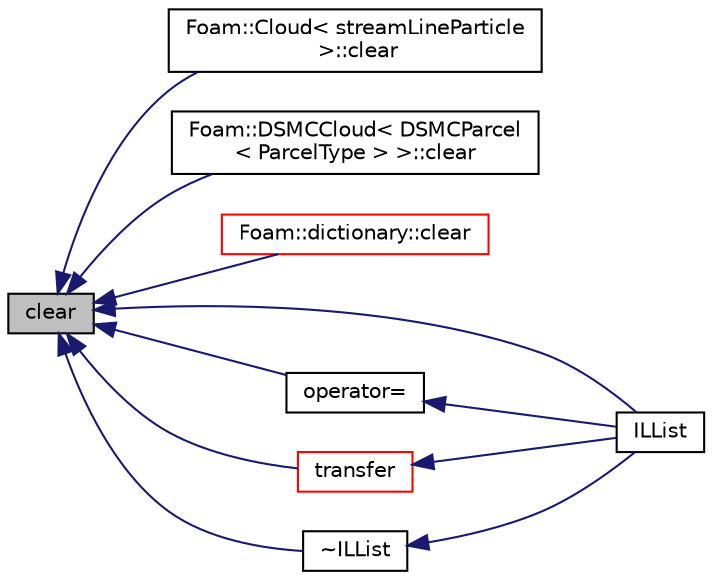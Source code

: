 digraph "clear"
{
  bgcolor="transparent";
  edge [fontname="Helvetica",fontsize="10",labelfontname="Helvetica",labelfontsize="10"];
  node [fontname="Helvetica",fontsize="10",shape=record];
  rankdir="LR";
  Node189 [label="clear",height=0.2,width=0.4,color="black", fillcolor="grey75", style="filled", fontcolor="black"];
  Node189 -> Node190 [dir="back",color="midnightblue",fontsize="10",style="solid",fontname="Helvetica"];
  Node190 [label="Foam::Cloud\< streamLineParticle\l \>::clear",height=0.2,width=0.4,color="black",URL="$a24697.html#ac8bb3912a3ce86b15842e79d0b421204"];
  Node189 -> Node191 [dir="back",color="midnightblue",fontsize="10",style="solid",fontname="Helvetica"];
  Node191 [label="Foam::DSMCCloud\< DSMCParcel\l\< ParcelType \> \>::clear",height=0.2,width=0.4,color="black",URL="$a24813.html#ac8bb3912a3ce86b15842e79d0b421204",tooltip="Clear the Cloud. "];
  Node189 -> Node192 [dir="back",color="midnightblue",fontsize="10",style="solid",fontname="Helvetica"];
  Node192 [label="Foam::dictionary::clear",height=0.2,width=0.4,color="red",URL="$a27129.html#ac8bb3912a3ce86b15842e79d0b421204",tooltip="Clear the dictionary. "];
  Node189 -> Node236 [dir="back",color="midnightblue",fontsize="10",style="solid",fontname="Helvetica"];
  Node236 [label="ILList",height=0.2,width=0.4,color="black",URL="$a26901.html#ab26101f20fc6fe43b7335ba0e7249063",tooltip="Construct given initial T. "];
  Node189 -> Node237 [dir="back",color="midnightblue",fontsize="10",style="solid",fontname="Helvetica"];
  Node237 [label="operator=",height=0.2,width=0.4,color="black",URL="$a26901.html#afd9ddd19ae990f5745f3a7aa56c9237f",tooltip="Assignment operator. "];
  Node237 -> Node236 [dir="back",color="midnightblue",fontsize="10",style="solid",fontname="Helvetica"];
  Node189 -> Node238 [dir="back",color="midnightblue",fontsize="10",style="solid",fontname="Helvetica"];
  Node238 [label="transfer",height=0.2,width=0.4,color="red",URL="$a26901.html#a164411d75b8c32d56315907b7b083c02",tooltip="Transfer the contents of the argument into this List. "];
  Node238 -> Node236 [dir="back",color="midnightblue",fontsize="10",style="solid",fontname="Helvetica"];
  Node189 -> Node243 [dir="back",color="midnightblue",fontsize="10",style="solid",fontname="Helvetica"];
  Node243 [label="~ILList",height=0.2,width=0.4,color="black",URL="$a26901.html#ae5faf5948bec1fd2b538e1c0481b4a76",tooltip="Destructor. "];
  Node243 -> Node236 [dir="back",color="midnightblue",fontsize="10",style="solid",fontname="Helvetica"];
}
